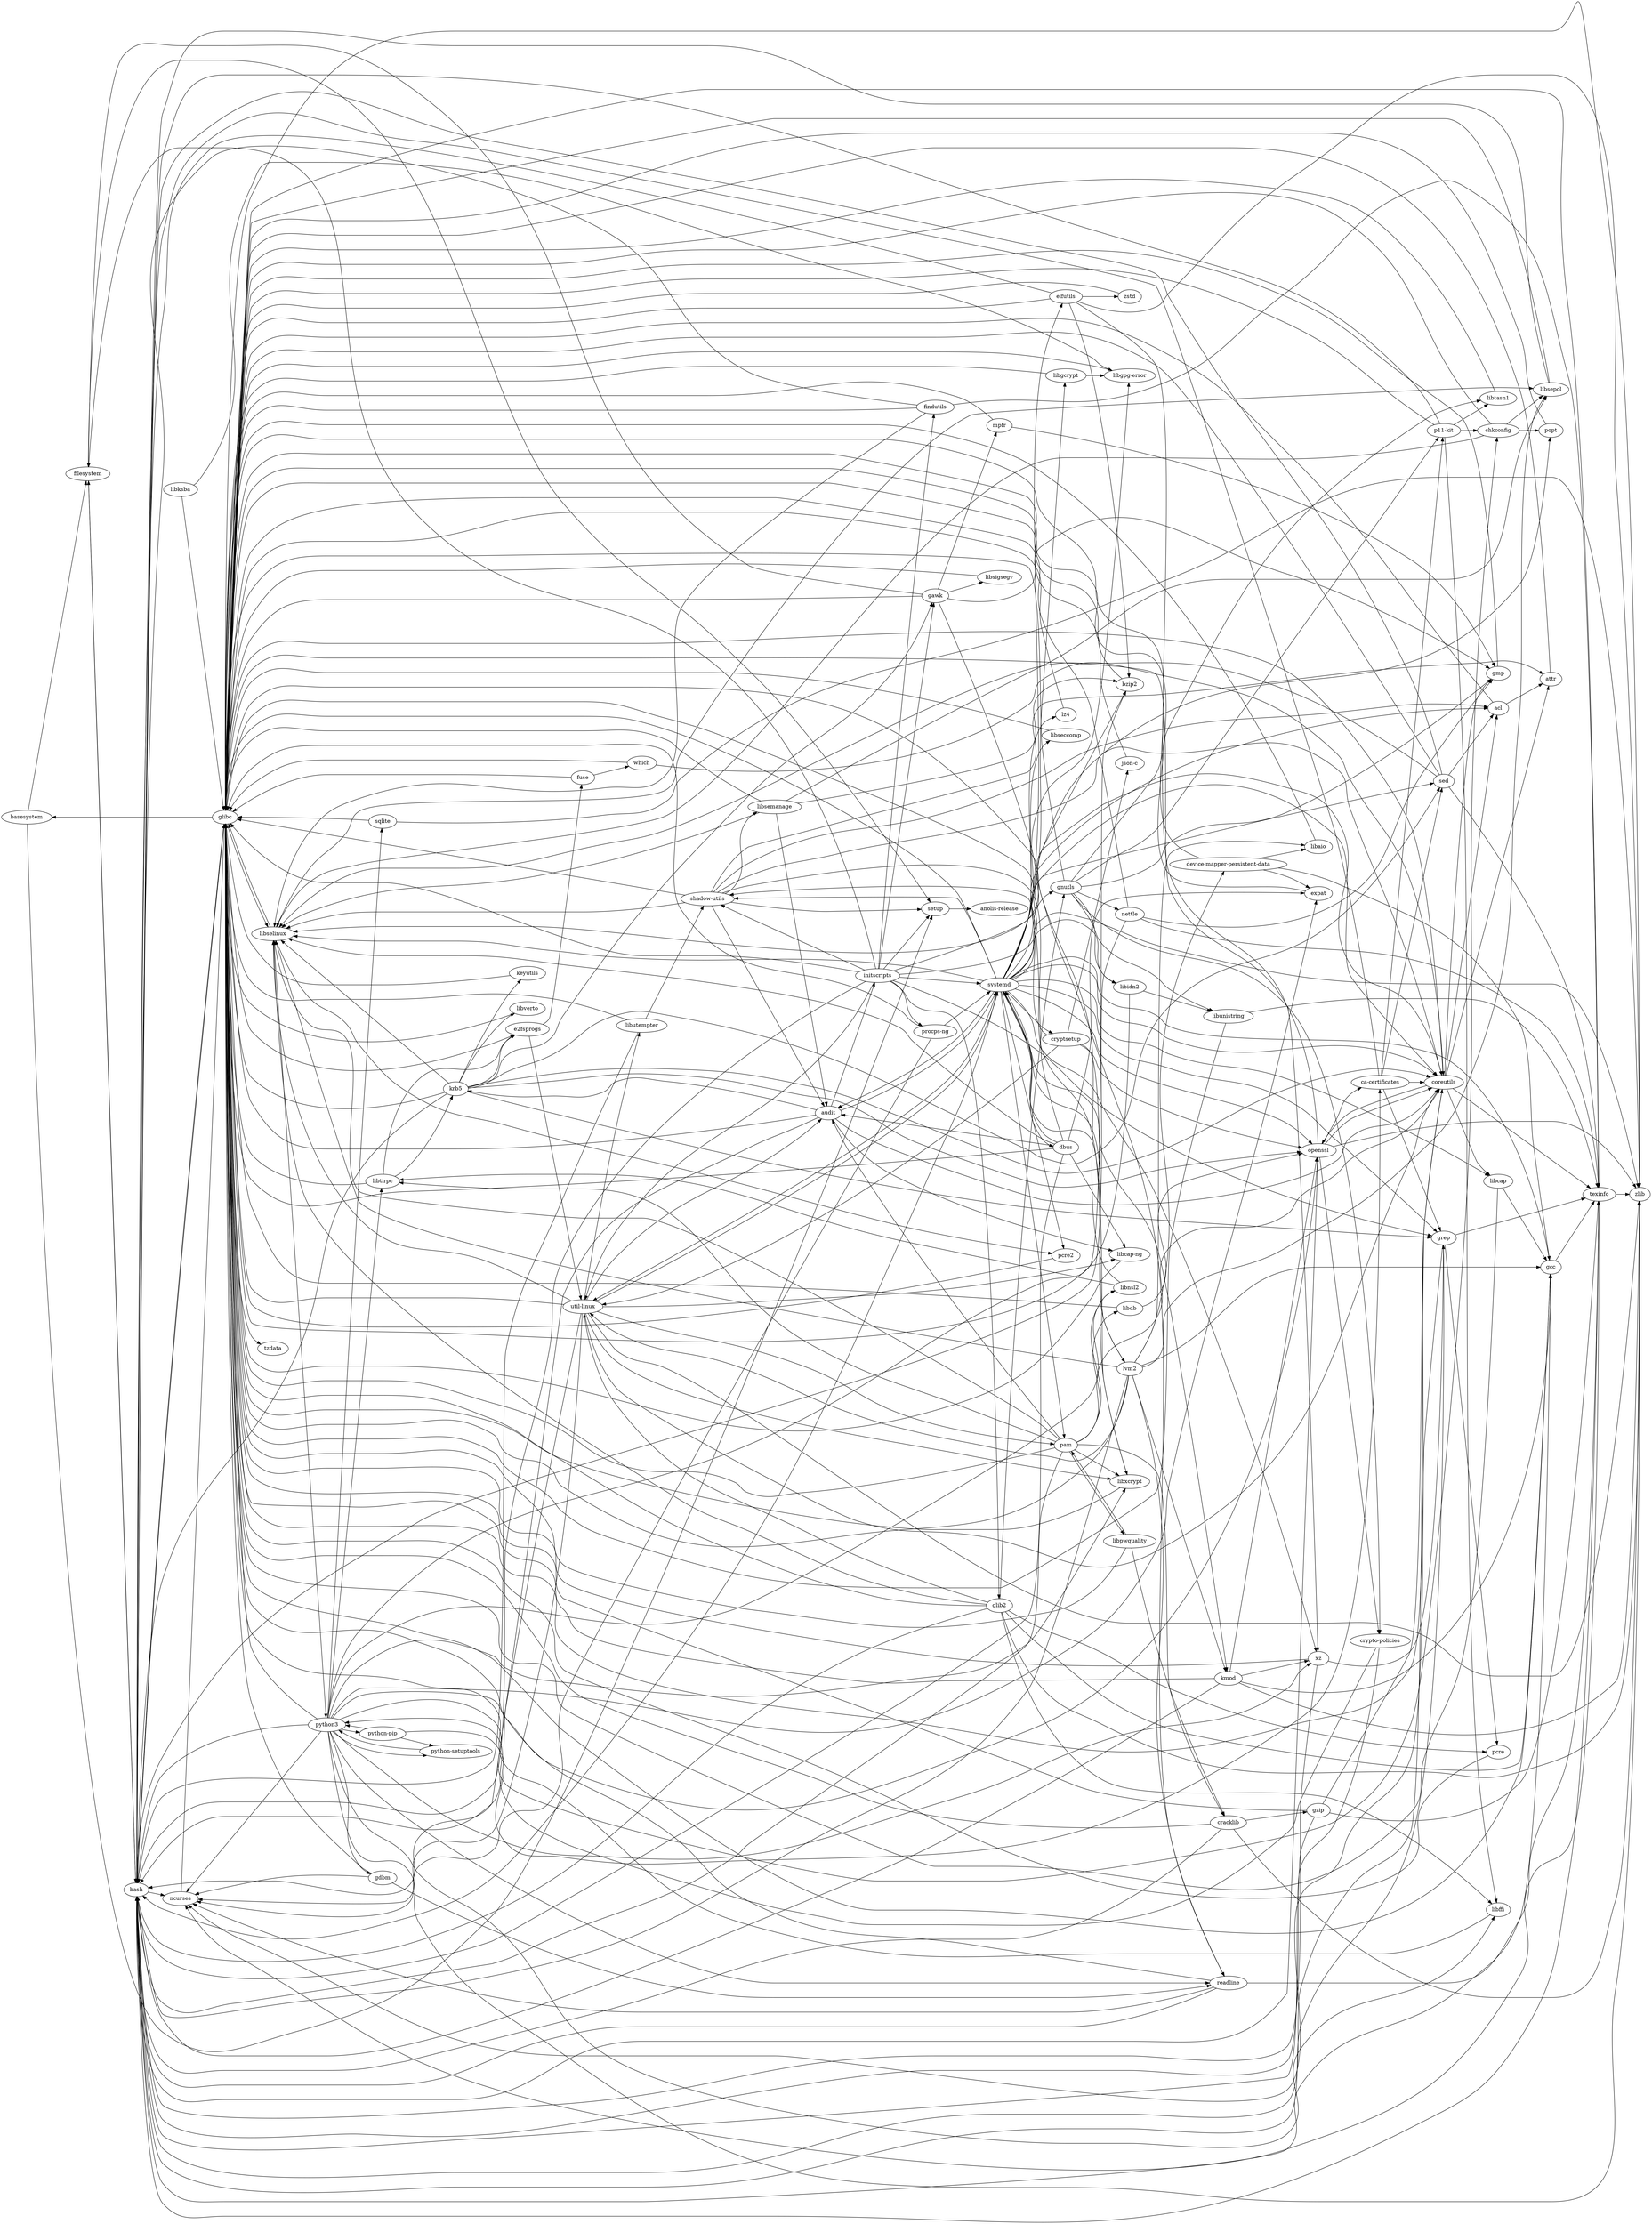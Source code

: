digraph MyPicture {
	graph [rankdir=LR]
	"anolis-release"
	setup
	setup -> "anolis-release"
	ncurses
	ncurses -> glibc
	glibc
	glibc -> basesystem
	glibc -> bash
	glibc -> libselinux
	glibc -> tzdata
	basesystem
	basesystem -> filesystem
	basesystem -> setup
	bash
	bash -> filesystem
	bash -> glibc
	bash -> ncurses
	libselinux
	libselinux -> glibc
	libselinux -> pcre2
	libselinux -> libsepol
	libselinux -> python3
	tzdata
	pcre2
	pcre2 -> glibc
	libsepol
	libsepol -> bash
	libsepol -> glibc
	python3
	python3 -> bash
	python3 -> chkconfig
	python3 -> openssl
	python3 -> glibc
	python3 -> "python-setuptools"
	python3 -> "python-pip"
	python3 -> gdbm
	python3 -> bzip2
	python3 -> libxcrypt
	python3 -> expat
	python3 -> libffi
	python3 -> xz
	python3 -> ncurses
	python3 -> libnsl2
	python3 -> readline
	python3 -> sqlite
	python3 -> libtirpc
	python3 -> zlib
	chkconfig
	chkconfig -> popt
	chkconfig -> libselinux
	chkconfig -> libsepol
	chkconfig -> glibc
	openssl
	openssl -> bash
	openssl -> coreutils
	openssl -> glibc
	openssl -> zlib
	openssl -> "ca-certificates"
	openssl -> "crypto-policies"
	"python-setuptools"
	"python-setuptools" -> python3
	"python-pip"
	"python-pip" -> "ca-certificates"
	"python-pip" -> "python-setuptools"
	"python-pip" -> python3
	gdbm
	gdbm -> ncurses
	gdbm -> readline
	gdbm -> glibc
	bzip2
	bzip2 -> glibc
	libxcrypt
	libxcrypt -> glibc
	expat
	expat -> glibc
	libffi
	libffi -> glibc
	xz
	xz -> bash
	xz -> grep
	xz -> glibc
	libnsl2
	libnsl2 -> glibc
	libnsl2 -> libtirpc
	readline
	readline -> bash
	readline -> glibc
	readline -> texinfo
	readline -> ncurses
	sqlite
	sqlite -> glibc
	sqlite -> zlib
	libtirpc
	libtirpc -> glibc
	libtirpc -> e2fsprogs
	libtirpc -> krb5
	zlib
	zlib -> glibc
	e2fsprogs
	e2fsprogs -> "util-linux"
	e2fsprogs -> glibc
	e2fsprogs -> fuse
	krb5
	krb5 -> bash
	krb5 -> coreutils
	krb5 -> gawk
	krb5 -> grep
	krb5 -> keyutils
	krb5 -> e2fsprogs
	krb5 -> openssl
	krb5 -> glibc
	krb5 -> libselinux
	krb5 -> libverto
	krb5 -> sed
	coreutils
	coreutils -> acl
	coreutils -> attr
	coreutils -> libcap
	coreutils -> openssl
	coreutils -> gmp
	coreutils -> glibc
	coreutils -> libselinux
	coreutils -> ncurses
	coreutils -> bash
	coreutils -> texinfo
	gawk
	gawk -> filesystem
	gawk -> glibc
	gawk -> gmp
	gawk -> mpfr
	gawk -> readline
	gawk -> libsigsegv
	grep
	grep -> bash
	grep -> texinfo
	grep -> pcre
	grep -> glibc
	keyutils
	keyutils -> glibc
	libverto
	libverto -> glibc
	sed
	sed -> bash
	sed -> texinfo
	sed -> acl
	sed -> libselinux
	sed -> glibc
	texinfo
	texinfo -> bash
	texinfo -> ncurses
	texinfo -> zlib
	texinfo -> glibc
	acl
	acl -> glibc
	acl -> attr
	attr
	attr -> glibc
	pcre
	pcre -> glibc
	filesystem
	filesystem -> bash
	filesystem -> setup
	gmp
	gmp -> glibc
	mpfr
	mpfr -> glibc
	mpfr -> gmp
	libsigsegv
	libsigsegv -> glibc
	libcap
	libcap -> gcc
	libcap -> glibc
	gcc
	gcc -> bash
	gcc -> texinfo
	gcc -> glibc
	"util-linux"
	"util-linux" -> bash
	"util-linux" -> glibc
	"util-linux" -> coreutils
	"util-linux" -> libselinux
	"util-linux" -> pam
	"util-linux" -> audit
	"util-linux" -> "libcap-ng"
	"util-linux" -> libxcrypt
	"util-linux" -> ncurses
	"util-linux" -> systemd
	"util-linux" -> libutempter
	"util-linux" -> zlib
	fuse
	fuse -> glibc
	fuse -> which
	which
	which -> coreutils
	which -> glibc
	pam
	pam -> bash
	pam -> glibc
	pam -> audit
	pam -> coreutils
	pam -> cracklib
	pam -> libxcrypt
	pam -> libdb
	pam -> libnsl2
	pam -> libpwquality
	pam -> libselinux
	pam -> libtirpc
	audit
	audit -> bash
	audit -> coreutils
	audit -> glibc
	audit -> initscripts
	audit -> "libcap-ng"
	audit -> krb5
	audit -> systemd
	"libcap-ng"
	"libcap-ng" -> glibc
	systemd
	systemd -> bash
	systemd -> glibc
	systemd -> "shadow-utils"
	systemd -> acl
	systemd -> coreutils
	systemd -> dbus
	systemd -> grep
	systemd -> audit
	systemd -> "util-linux"
	systemd -> bzip2
	systemd -> libcap
	systemd -> libxcrypt
	systemd -> cryptsetup
	systemd -> elfutils
	systemd -> gcc
	systemd -> libgcrypt
	systemd -> gnutls
	systemd -> "libgpg-error"
	systemd -> libidn2
	systemd -> kmod
	systemd -> lz4
	systemd -> xz
	systemd -> pam
	systemd -> pcre2
	systemd -> libseccomp
	systemd -> libselinux
	systemd -> zlib
	systemd -> openssl
	systemd -> sed
	libutempter
	libutempter -> bash
	libutempter -> glibc
	libutempter -> "shadow-utils"
	"shadow-utils"
	"shadow-utils" -> audit
	"shadow-utils" -> coreutils
	"shadow-utils" -> glibc
	"shadow-utils" -> acl
	"shadow-utils" -> attr
	"shadow-utils" -> libxcrypt
	"shadow-utils" -> libselinux
	"shadow-utils" -> libsemanage
	"shadow-utils" -> setup
	libsemanage
	libsemanage -> audit
	libsemanage -> bzip2
	libsemanage -> libselinux
	libsemanage -> libsepol
	libsemanage -> glibc
	dbus
	dbus -> systemd
	dbus -> bash
	dbus -> "shadow-utils"
	dbus -> audit
	dbus -> "libcap-ng"
	dbus -> expat
	dbus -> glibc
	dbus -> libselinux
	cryptsetup
	cryptsetup -> glibc
	cryptsetup -> "util-linux"
	cryptsetup -> openssl
	cryptsetup -> lvm2
	cryptsetup -> "json-c"
	elfutils
	elfutils -> bash
	elfutils -> glibc
	elfutils -> zlib
	elfutils -> bzip2
	elfutils -> xz
	elfutils -> zstd
	libgcrypt
	libgcrypt -> glibc
	libgcrypt -> "libgpg-error"
	gnutls
	gnutls -> "crypto-policies"
	gnutls -> glibc
	gnutls -> gmp
	gnutls -> nettle
	gnutls -> libidn2
	gnutls -> "p11-kit"
	gnutls -> libtasn1
	gnutls -> libunistring
	"libgpg-error"
	"libgpg-error" -> glibc
	libidn2
	libidn2 -> libunistring
	libidn2 -> glibc
	kmod
	kmod -> bash
	kmod -> glibc
	kmod -> openssl
	kmod -> gcc
	kmod -> xz
	kmod -> zlib
	lz4
	lz4 -> glibc
	libseccomp
	libseccomp -> glibc
	libunistring
	libunistring -> texinfo
	libunistring -> glibc
	"crypto-policies"
	"crypto-policies" -> bash
	"crypto-policies" -> python3
	nettle
	nettle -> bash
	nettle -> glibc
	nettle -> texinfo
	nettle -> gmp
	"p11-kit"
	"p11-kit" -> glibc
	"p11-kit" -> libffi
	"p11-kit" -> bash
	"p11-kit" -> chkconfig
	"p11-kit" -> libtasn1
	libtasn1
	libtasn1 -> glibc
	zstd
	zstd -> glibc
	lvm2
	lvm2 -> bash
	lvm2 -> glibc
	lvm2 -> libselinux
	lvm2 -> libsepol
	lvm2 -> systemd
	lvm2 -> "util-linux"
	lvm2 -> gcc
	lvm2 -> "device-mapper-persistent-data"
	lvm2 -> libaio
	lvm2 -> readline
	lvm2 -> kmod
	"json-c"
	"json-c" -> glibc
	"device-mapper-persistent-data"
	"device-mapper-persistent-data" -> expat
	"device-mapper-persistent-data" -> glibc
	"device-mapper-persistent-data" -> libaio
	"device-mapper-persistent-data" -> gcc
	libaio
	libaio -> glibc
	initscripts
	initscripts -> bash
	initscripts -> coreutils
	initscripts -> filesystem
	initscripts -> findutils
	initscripts -> gawk
	initscripts -> grep
	initscripts -> glib2
	initscripts -> popt
	initscripts -> "procps-ng"
	initscripts -> glibc
	initscripts -> setup
	initscripts -> "shadow-utils"
	initscripts -> systemd
	initscripts -> "util-linux"
	findutils
	findutils -> bash
	findutils -> texinfo
	findutils -> glibc
	findutils -> libselinux
	glib2
	glib2 -> bash
	glib2 -> glibc
	glib2 -> libffi
	glib2 -> gcc
	glib2 -> gnutls
	glib2 -> "util-linux"
	glib2 -> pcre
	glib2 -> libselinux
	glib2 -> zlib
	popt
	popt -> glibc
	"procps-ng"
	"procps-ng" -> glibc
	"procps-ng" -> ncurses
	"procps-ng" -> systemd
	cracklib
	cracklib -> bash
	cracklib -> glibc
	cracklib -> gzip
	cracklib -> zlib
	libdb
	libdb -> glibc
	libdb -> openssl
	libpwquality
	libpwquality -> cracklib
	libpwquality -> pam
	libpwquality -> glibc
	gzip
	gzip -> bash
	gzip -> texinfo
	gzip -> coreutils
	gzip -> glibc
	"ca-certificates"
	"ca-certificates" -> bash
	"ca-certificates" -> coreutils
	"ca-certificates" -> grep
	"ca-certificates" -> "p11-kit"
	"ca-certificates" -> sed
	libksba
	libksba -> "libgpg-error"
	libksba -> glibc
}

